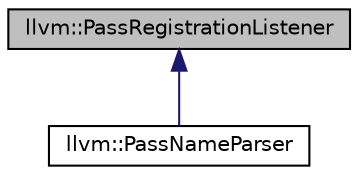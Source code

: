 digraph "llvm::PassRegistrationListener"
{
 // LATEX_PDF_SIZE
  bgcolor="transparent";
  edge [fontname="Helvetica",fontsize="10",labelfontname="Helvetica",labelfontsize="10"];
  node [fontname="Helvetica",fontsize="10",shape=record];
  Node1 [label="llvm::PassRegistrationListener",height=0.2,width=0.4,color="black", fillcolor="grey75", style="filled", fontcolor="black",tooltip="PassRegistrationListener class - This class is meant to be derived from by clients that are intereste..."];
  Node1 -> Node2 [dir="back",color="midnightblue",fontsize="10",style="solid",fontname="Helvetica"];
  Node2 [label="llvm::PassNameParser",height=0.2,width=0.4,color="black",URL="$classllvm_1_1PassNameParser.html",tooltip=" "];
}
